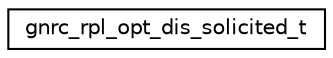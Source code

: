 digraph "Graphical Class Hierarchy"
{
 // LATEX_PDF_SIZE
  edge [fontname="Helvetica",fontsize="10",labelfontname="Helvetica",labelfontsize="10"];
  node [fontname="Helvetica",fontsize="10",shape=record];
  rankdir="LR";
  Node0 [label="gnrc_rpl_opt_dis_solicited_t",height=0.2,width=0.4,color="black", fillcolor="white", style="filled",URL="$structgnrc__rpl__opt__dis__solicited__t.html",tooltip="DIS Solicited Information option."];
}
